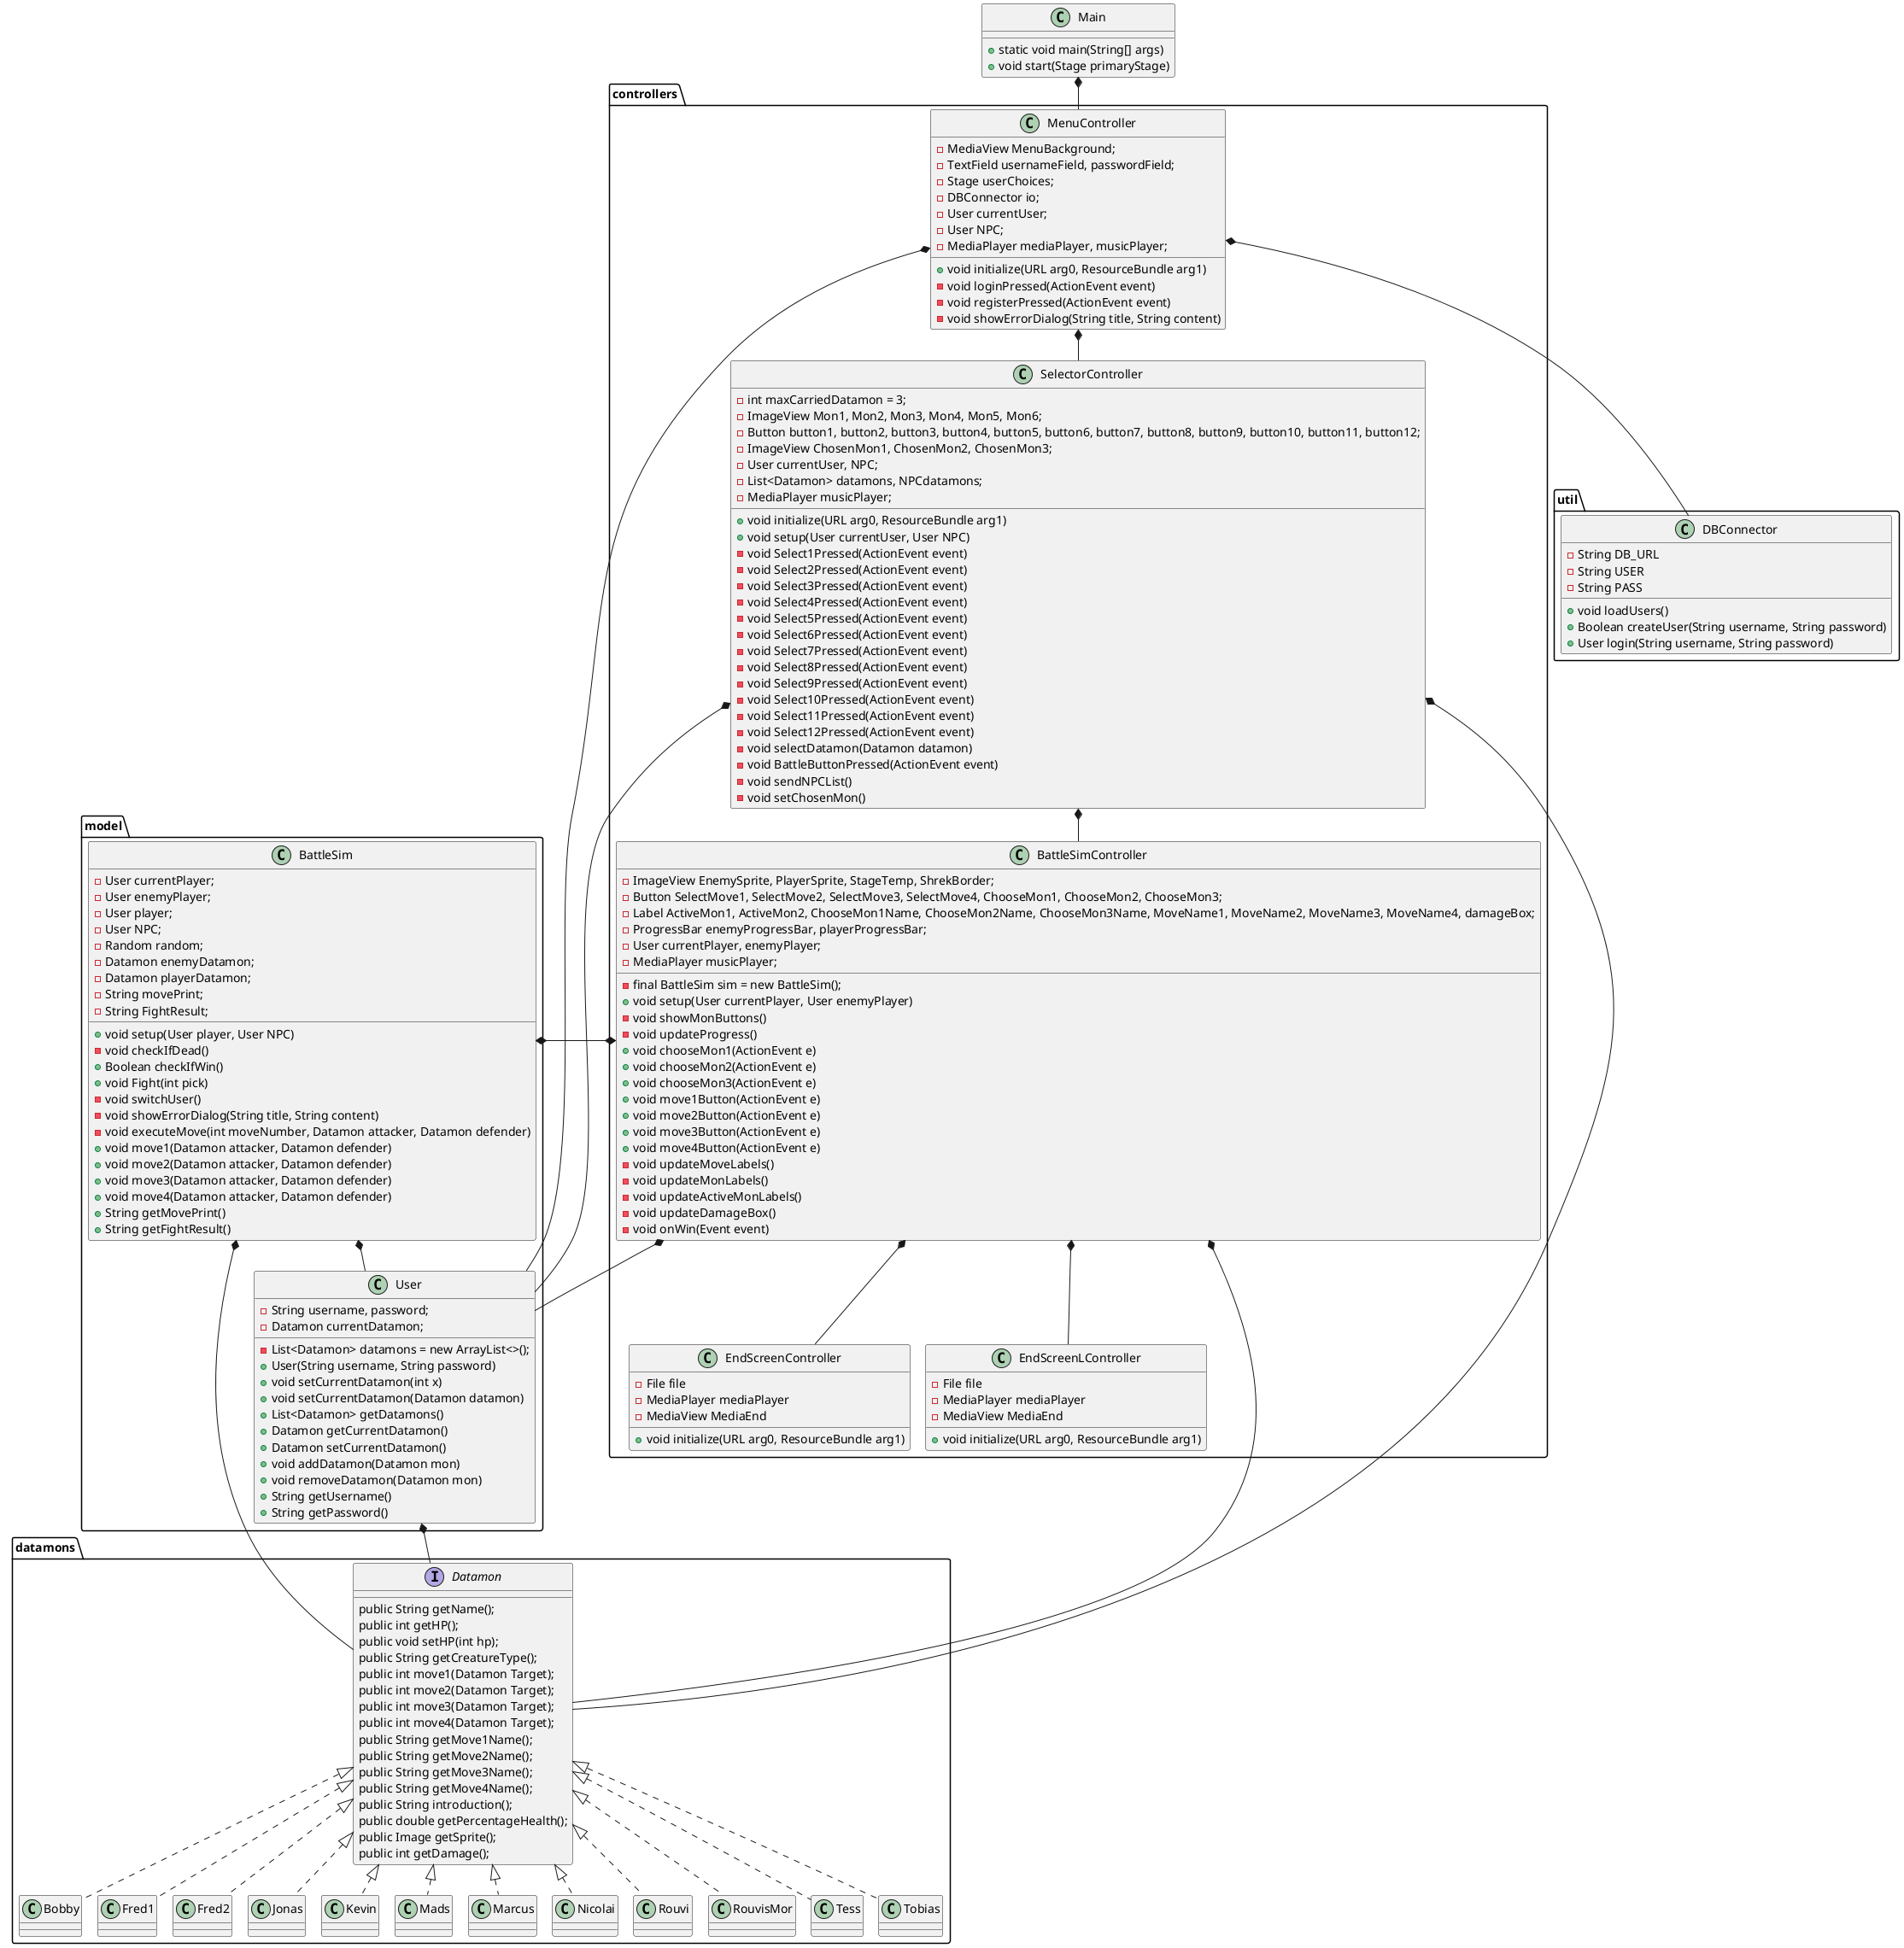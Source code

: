 @startuml
'https://plantuml.com/class-diagram
!pragma layout smetana

class Main{
    + static void main(String[] args)
    + void start(Stage primaryStage)
}

package "util"{
    class DBConnector{
        - String DB_URL
        - String USER
        - String PASS

        + void loadUsers()
        + Boolean createUser(String username, String password)
        + User login(String username, String password)

    }
}

package "model"{
    class User{
        - String username, password;
        - List<Datamon> datamons = new ArrayList<>();
        - Datamon currentDatamon;

        + User(String username, String password)
        + void setCurrentDatamon(int x)
        + void setCurrentDatamon(Datamon datamon)
        + List<Datamon> getDatamons()
        + Datamon getCurrentDatamon()
        + Datamon setCurrentDatamon()
        + void addDatamon(Datamon mon)
        + void removeDatamon(Datamon mon)
        + String getUsername()
        + String getPassword()
    }

    class BattleSim{
        - User currentPlayer;
        - User enemyPlayer;
        - User player;
        - User NPC;
        - Random random;
        - Datamon enemyDatamon;
        - Datamon playerDatamon;
        - String movePrint;
        - String FightResult;

        + void setup(User player, User NPC)
        - void checkIfDead()
        + Boolean checkIfWin()
        + void Fight(int pick)
        - void switchUser()
        - void showErrorDialog(String title, String content)
        - void executeMove(int moveNumber, Datamon attacker, Datamon defender)
        + void move1(Datamon attacker, Datamon defender)
        + void move2(Datamon attacker, Datamon defender)
        + void move3(Datamon attacker, Datamon defender)
        + void move4(Datamon attacker, Datamon defender)
        + String getMovePrint()
        + String getFightResult()
    }
}

package "datamons" {

    interface Datamon {
        public String getName();
        public int getHP();
        public void setHP(int hp);
        public String getCreatureType();
        public int move1(Datamon Target);
        public int move2(Datamon Target);
        public int move3(Datamon Target);
        public int move4(Datamon Target);
        public String getMove1Name();
        public String getMove2Name();
        public String getMove3Name();
        public String getMove4Name();
        public String introduction();
        public double getPercentageHealth();
        public Image getSprite();
        public int getDamage();

    }
    class Bobby implements Datamon{

    }

    class Fred1 implements Datamon{

    }

    class Fred2 implements Datamon{

    }

    class Jonas implements Datamon{

    }

    class Kevin implements Datamon{

    }

    class Mads implements Datamon{

    }

    class Marcus implements Datamon{

    }

    class Nicolai implements Datamon{

    }

    class Rouvi implements Datamon{

    }

    class RouvisMor implements Datamon{

    }

    class Tess implements Datamon{

    }

    class Tobias implements Datamon{

    }
}

package "controllers"{
    class BattleSimController{
        - ImageView EnemySprite, PlayerSprite, StageTemp, ShrekBorder;
        - Button SelectMove1, SelectMove2, SelectMove3, SelectMove4, ChooseMon1, ChooseMon2, ChooseMon3;
        - Label ActiveMon1, ActiveMon2, ChooseMon1Name, ChooseMon2Name, ChooseMon3Name, MoveName1, MoveName2, MoveName3, MoveName4, damageBox;
        - ProgressBar enemyProgressBar, playerProgressBar;
        - User currentPlayer, enemyPlayer;
        - final BattleSim sim = new BattleSim();
        - MediaPlayer musicPlayer;

        + void setup(User currentPlayer, User enemyPlayer)
        - void showMonButtons()
        - void updateProgress()
        + void chooseMon1(ActionEvent e)
        + void chooseMon2(ActionEvent e)
        + void chooseMon3(ActionEvent e)
        + void move1Button(ActionEvent e)
        + void move2Button(ActionEvent e)
        + void move3Button(ActionEvent e)
        + void move4Button(ActionEvent e)
        - void updateMoveLabels()
        - void updateMonLabels()
        - void updateActiveMonLabels()
        - void updateDamageBox()
        - void onWin(Event event)
    }

    class EndScreenController{
        - File file
        - MediaPlayer mediaPlayer
        - MediaView MediaEnd

        + void initialize(URL arg0, ResourceBundle arg1)

    }

    class EndScreenLController{
        - File file
        - MediaPlayer mediaPlayer
        - MediaView MediaEnd

        + void initialize(URL arg0, ResourceBundle arg1)
    }

    class MenuController{
        - MediaView MenuBackground;
        - TextField usernameField, passwordField;
        - Stage userChoices;
        - DBConnector io;
        - User currentUser;
        - User NPC;
        - MediaPlayer mediaPlayer, musicPlayer;

        + void initialize(URL arg0, ResourceBundle arg1)
        - void loginPressed(ActionEvent event)
        - void registerPressed(ActionEvent event)
        - void showErrorDialog(String title, String content)
    }

    class SelectorController{
        - int maxCarriedDatamon = 3;
        - ImageView Mon1, Mon2, Mon3, Mon4, Mon5, Mon6;
        - Button button1, button2, button3, button4, button5, button6, button7, button8, button9, button10, button11, button12;
        - ImageView ChosenMon1, ChosenMon2, ChosenMon3;
        - User currentUser, NPC;
        - List<Datamon> datamons, NPCdatamons;
        - MediaPlayer musicPlayer;

        + void initialize(URL arg0, ResourceBundle arg1)
        + void setup(User currentUser, User NPC)
        - void Select1Pressed(ActionEvent event)
        - void Select2Pressed(ActionEvent event)
        - void Select3Pressed(ActionEvent event)
        - void Select4Pressed(ActionEvent event)
        - void Select5Pressed(ActionEvent event)
        - void Select6Pressed(ActionEvent event)
        - void Select7Pressed(ActionEvent event)
        - void Select8Pressed(ActionEvent event)
        - void Select9Pressed(ActionEvent event)
        - void Select10Pressed(ActionEvent event)
        - void Select11Pressed(ActionEvent event)
        - void Select12Pressed(ActionEvent event)
        - void selectDatamon(Datamon datamon)
        - void BattleButtonPressed(ActionEvent event)
        - void sendNPCList()
        - void setChosenMon()


    }
}

Main *-- MenuController

MenuController *-- SelectorController
MenuController *-- DBConnector
MenuController *-- User

SelectorController *-- BattleSimController
SelectorController *-- User
SelectorController *-- Datamon

BattleSimController *-- EndScreenController
BattleSimController *-- EndScreenLController
BattleSimController *-- BattleSim
BattleSimController *-- User
BattleSimController *-- Datamon

User *-- Datamon

BattleSim *-- BattleSimController
BattleSim *-- User
BattleSim *-- Datamon





@enduml